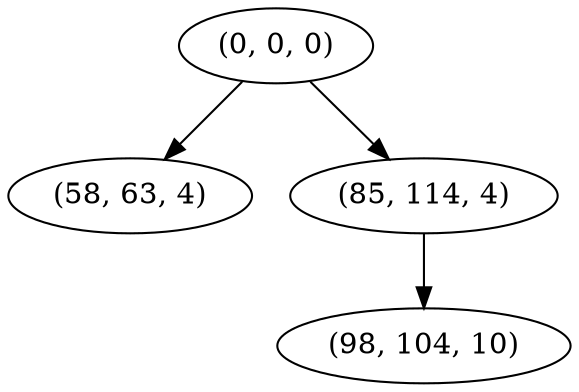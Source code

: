 digraph tree {
    "(0, 0, 0)";
    "(58, 63, 4)";
    "(85, 114, 4)";
    "(98, 104, 10)";
    "(0, 0, 0)" -> "(58, 63, 4)";
    "(0, 0, 0)" -> "(85, 114, 4)";
    "(85, 114, 4)" -> "(98, 104, 10)";
}
